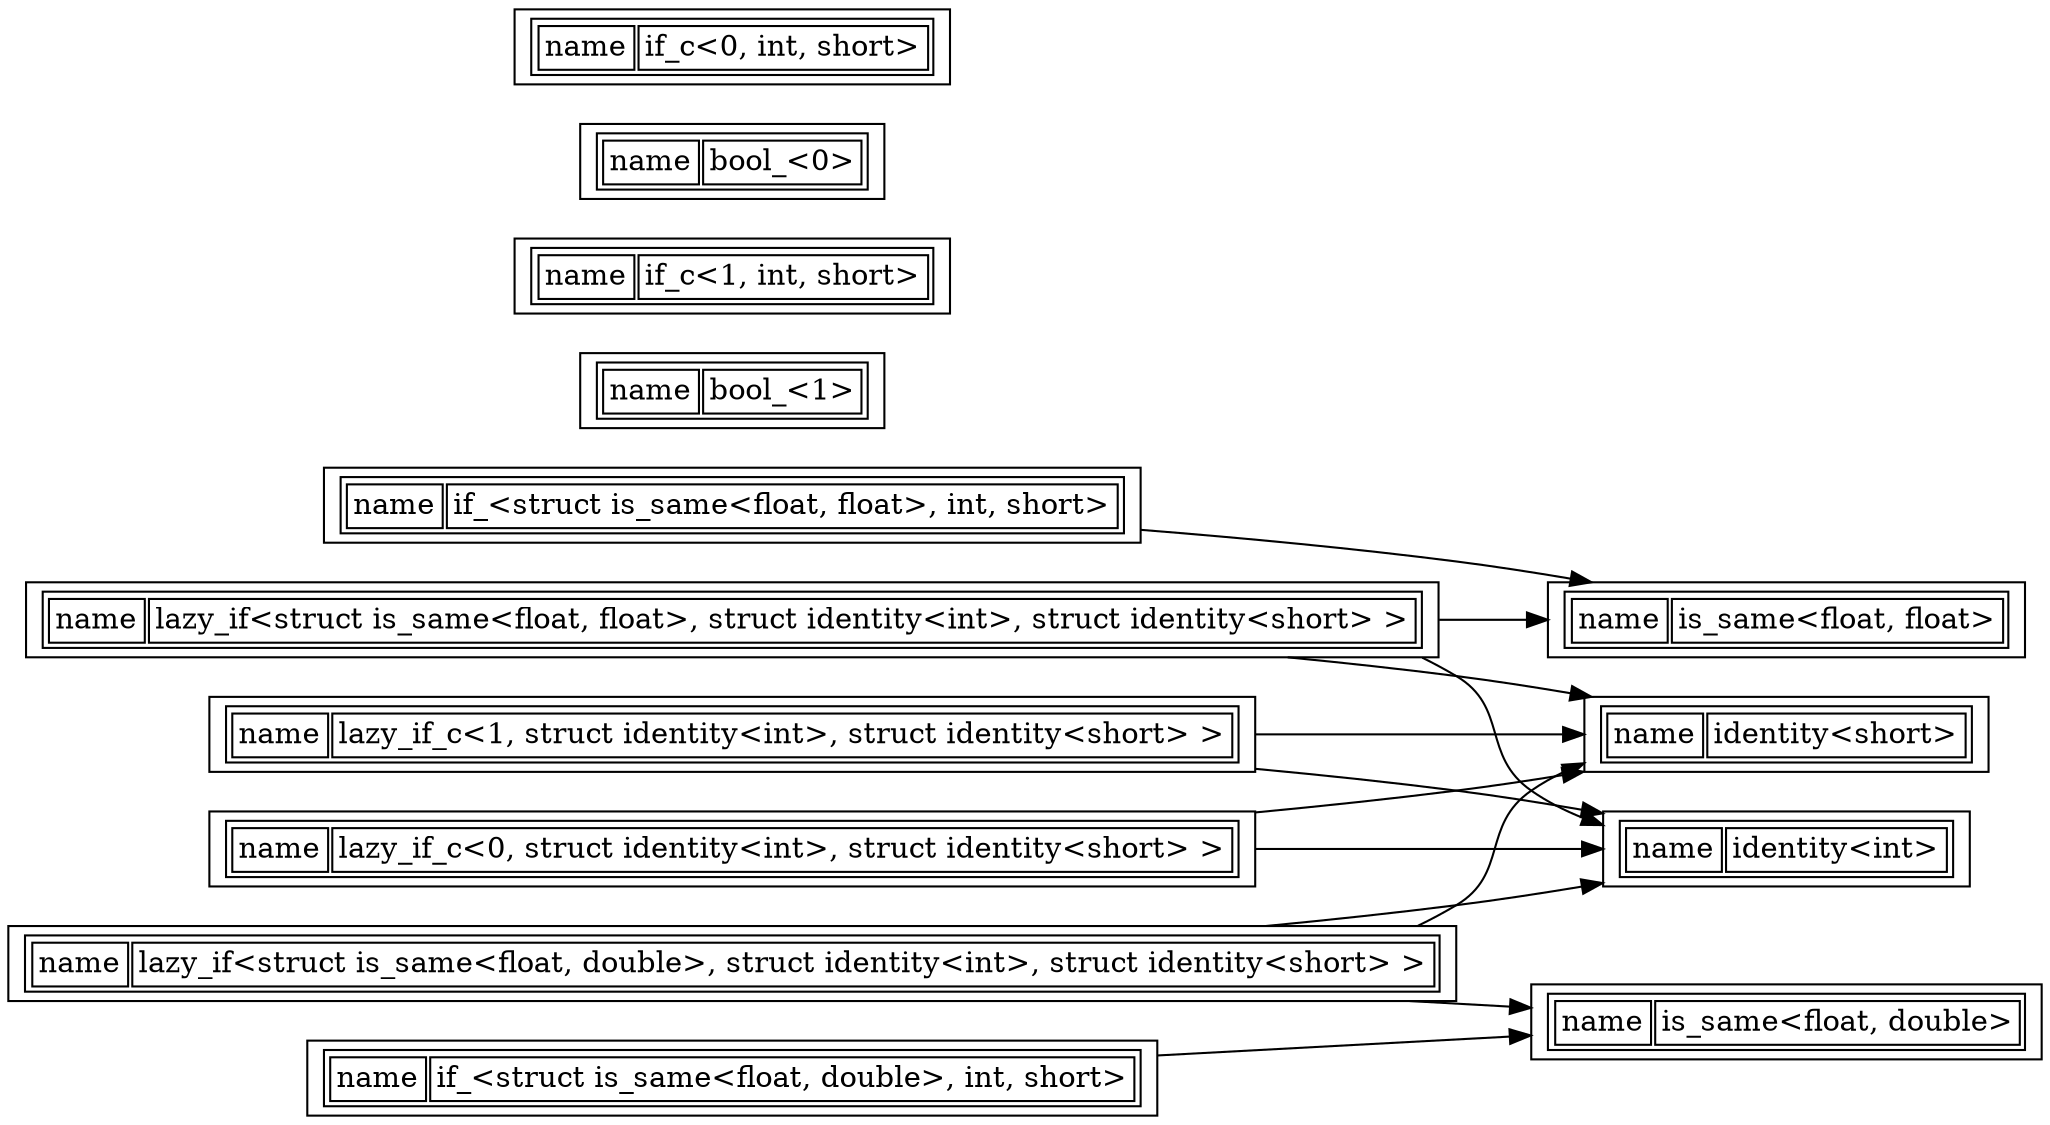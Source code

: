 digraph {
//rankdir="BT";
rankdir="LR";
n418227160[shape="record" label=<<TABLE><TR><TD>name</TD><TD>if_&lt;struct is_same&lt;float, float&gt;, int, short&gt;</TD></TR></TABLE>>];
n563860170[shape="record" label=<<TABLE><TR><TD>name</TD><TD>lazy_if&lt;struct is_same&lt;float, float&gt;, struct identity&lt;int&gt;, struct identity&lt;short&gt; &gt;</TD></TR></TABLE>>];
n897571425[shape="record" label=<<TABLE><TR><TD>name</TD><TD>identity&lt;short&gt;</TD></TR></TABLE>>];
n1451625291[shape="record" label=<<TABLE><TR><TD>name</TD><TD>bool_&lt;1&gt;</TD></TR></TABLE>>];
n1978041342[shape="record" label=<<TABLE><TR><TD>name</TD><TD>lazy_if&lt;struct is_same&lt;float, double&gt;, struct identity&lt;int&gt;, struct identity&lt;short&gt; &gt;</TD></TR></TABLE>>];
n2206450294[shape="record" label=<<TABLE><TR><TD>name</TD><TD>is_same&lt;float, double&gt;</TD></TR></TABLE>>];
n2435734550[shape="record" label=<<TABLE><TR><TD>name</TD><TD>if_&lt;struct is_same&lt;float, double&gt;, int, short&gt;</TD></TR></TABLE>>];
n2625472026[shape="record" label=<<TABLE><TR><TD>name</TD><TD>is_same&lt;float, float&gt;</TD></TR></TABLE>>];
n2762470105[shape="record" label=<<TABLE><TR><TD>name</TD><TD>if_c&lt;1, int, short&gt;</TD></TR></TABLE>>];
n2910871485[shape="record" label=<<TABLE><TR><TD>name</TD><TD>bool_&lt;0&gt;</TD></TR></TABLE>>];
n3466006236[shape="record" label=<<TABLE><TR><TD>name</TD><TD>identity&lt;int&gt;</TD></TR></TABLE>>];
n3636771054[shape="record" label=<<TABLE><TR><TD>name</TD><TD>lazy_if_c&lt;1, struct identity&lt;int&gt;, struct identity&lt;short&gt; &gt;</TD></TR></TABLE>>];
n3842541376[shape="record" label=<<TABLE><TR><TD>name</TD><TD>if_c&lt;0, int, short&gt;</TD></TR></TABLE>>];
n4107359874[shape="record" label=<<TABLE><TR><TD>name</TD><TD>lazy_if_c&lt;0, struct identity&lt;int&gt;, struct identity&lt;short&gt; &gt;</TD></TR></TABLE>>];

n418227160 -> n2625472026;
n563860170 -> n2625472026;
n563860170 -> n3466006236;
n563860170 -> n897571425;
n1978041342 -> n2206450294;
n1978041342 -> n3466006236;
n1978041342 -> n897571425;
n2435734550 -> n2206450294;
n3636771054 -> n3466006236;
n3636771054 -> n897571425;
n4107359874 -> n3466006236;
n4107359874 -> n897571425;

}
